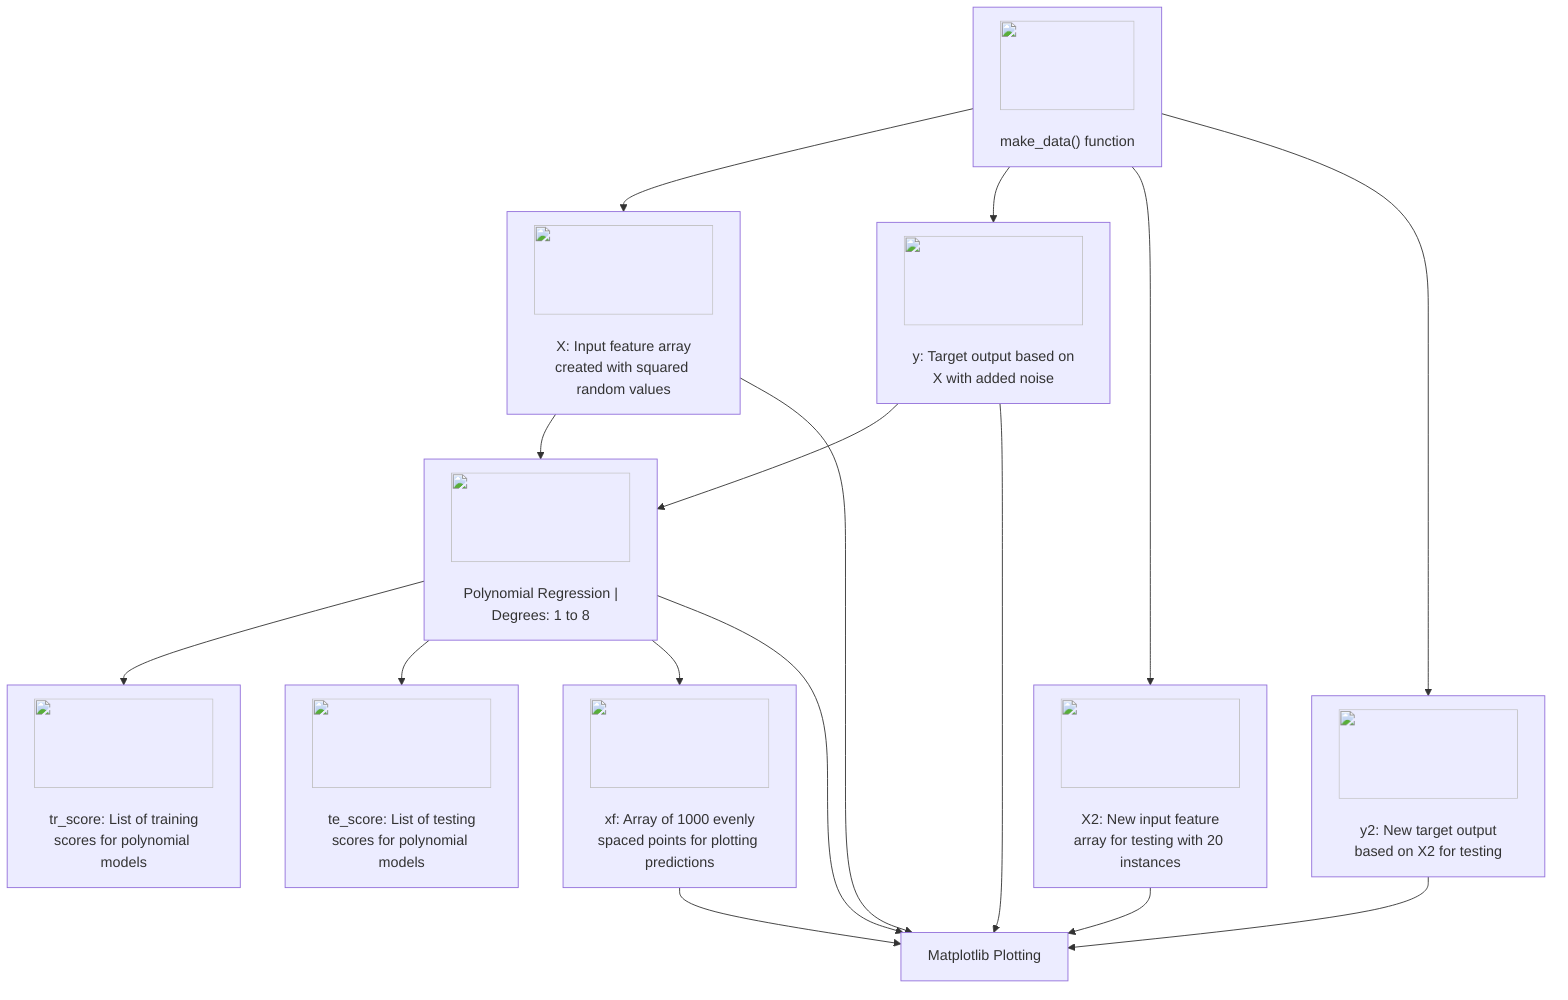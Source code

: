 flowchart TD
    %% Define data sources and variables
    X["<img src='icons/column_split.svg' width=100 height=100/> <br/> X: Input feature array created with squared random values"] 
    y["<img src='icons/column_split.svg' width=100 height=100/> <br/> y: Target output based on X with added noise"] 
    xf["<img src='icons/column_split.svg' width=100 height=100/> <br/> xf: Array of 1000 evenly spaced points for plotting predictions"] 
    X2["<img src='icons/file.svg' width=100 height=100/> <br/> X2: New input feature array for testing with 20 instances"] 
    y2["<img src='icons/file.svg' width=100 height=100/> <br/> y2: New target output based on X2 for testing"] 
    tr_score["<img src='icons/table.svg' width=100 height=100/> <br/> tr_score: List of training scores for polynomial models"]
    te_score["<img src='icons/table.svg' width=100 height=100/> <br/> te_score: List of testing scores for polynomial models"]

    %% Node for data generation
    make_data["<img src='icons/brain.svg' width=100 height=100/> <br/> make_data() function"]
    make_data --> X & y & X2 & y2

    %% Node for ML model
    model["<img src='icons/brain.svg' width=100 height=100/> <br/> Polynomial Regression | Degrees: 1 to 8"]
    X & y --> model
    model --> tr_score & te_score

    %% Predictions plotting
    model --> xf

    %% Data plotting
    plt["Matplotlib Plotting"]
    X & y & X2 & y2 & model & xf --> plt

    %% Comments explaining each component
    %% X: Input feature array is generated using the make_data() function
    %% y: Target outputs are calculated from X with noise addition
    %% xf: Represents points used for plotting predictions
    %% Model: Polynomial regression model trained on X, y
    %% tr_score & te_score: Lists storing training and testing scores, respectively.
    %% matplotlib: Visualization of data flows and model predictions